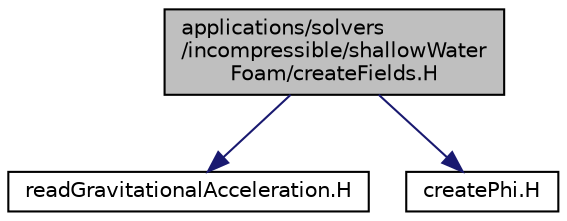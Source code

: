 digraph "applications/solvers/incompressible/shallowWaterFoam/createFields.H"
{
  bgcolor="transparent";
  edge [fontname="Helvetica",fontsize="10",labelfontname="Helvetica",labelfontsize="10"];
  node [fontname="Helvetica",fontsize="10",shape=record];
  Node1 [label="applications/solvers\l/incompressible/shallowWater\lFoam/createFields.H",height=0.2,width=0.4,color="black", fillcolor="grey75", style="filled", fontcolor="black"];
  Node1 -> Node2 [color="midnightblue",fontsize="10",style="solid",fontname="Helvetica"];
  Node2 [label="readGravitationalAcceleration.H",height=0.2,width=0.4,color="black",URL="$a05245.html"];
  Node1 -> Node3 [color="midnightblue",fontsize="10",style="solid",fontname="Helvetica"];
  Node3 [label="createPhi.H",height=0.2,width=0.4,color="black",URL="$a05320.html",tooltip="Creates and initialises the face-flux field phi. "];
}
